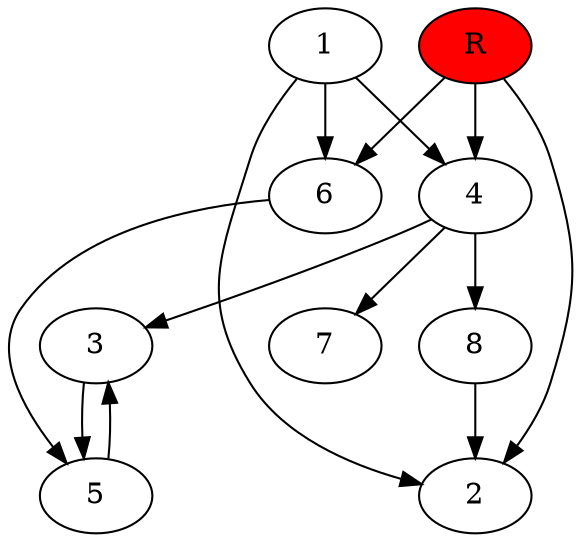 digraph prb14351 {
	1
	2
	3
	4
	5
	6
	7
	8
	R [fillcolor="#ff0000" style=filled]
	1 -> 2
	1 -> 4
	1 -> 6
	3 -> 5
	4 -> 3
	4 -> 7
	4 -> 8
	5 -> 3
	6 -> 5
	8 -> 2
	R -> 2
	R -> 4
	R -> 6
}
